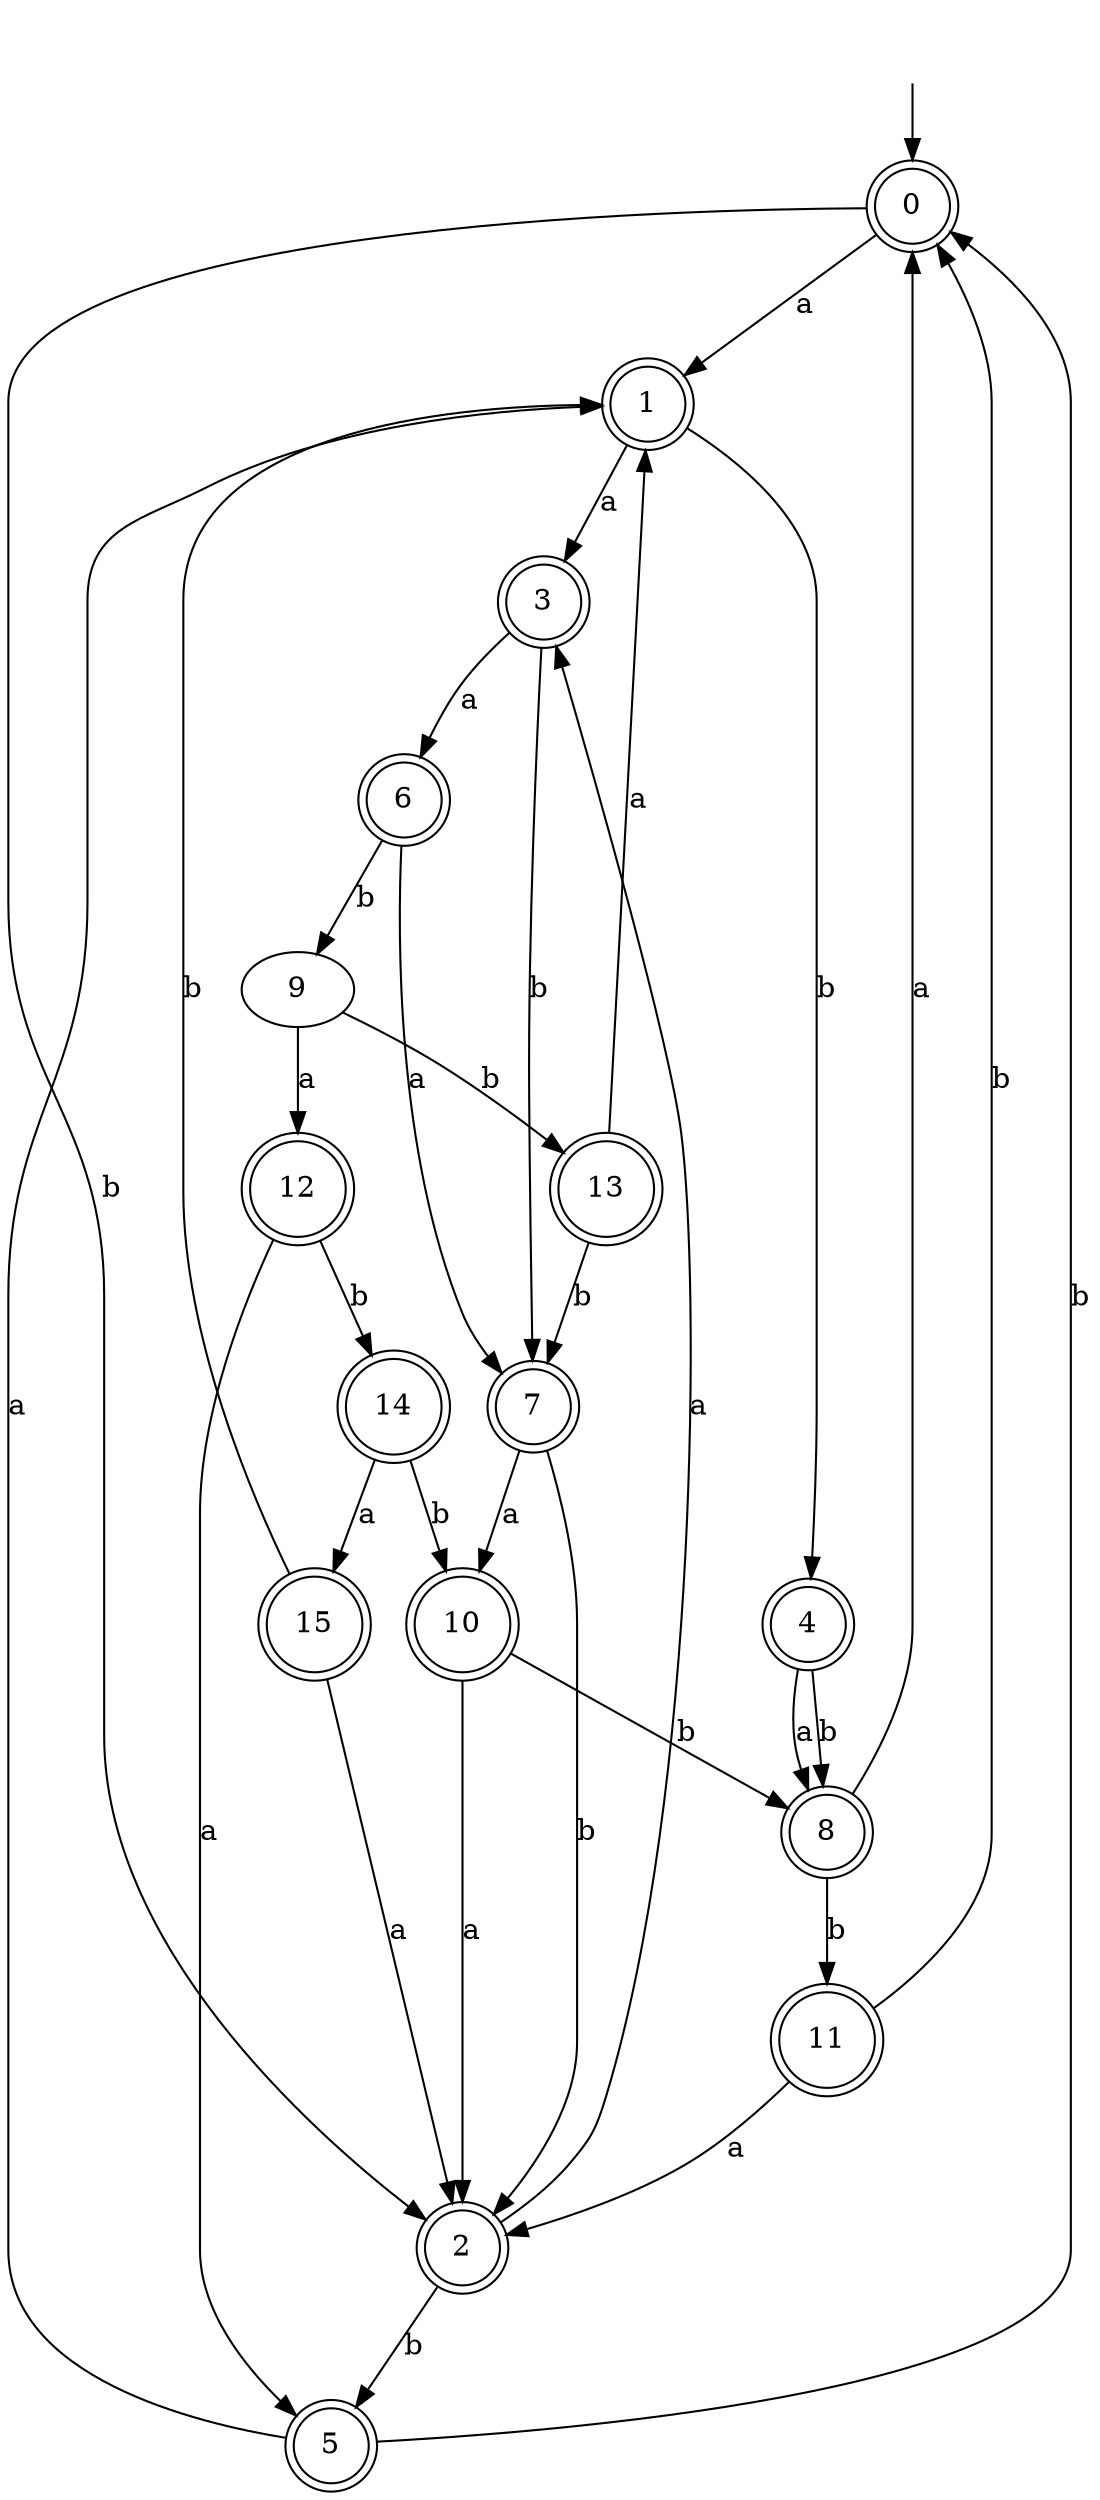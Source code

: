 digraph RandomDFA {
  __start0 [label="", shape=none];
  __start0 -> 0 [label=""];
  0 [shape=circle] [shape=doublecircle]
  0 -> 1 [label="a"]
  0 -> 2 [label="b"]
  1 [shape=doublecircle]
  1 -> 3 [label="a"]
  1 -> 4 [label="b"]
  2 [shape=doublecircle]
  2 -> 3 [label="a"]
  2 -> 5 [label="b"]
  3 [shape=doublecircle]
  3 -> 6 [label="a"]
  3 -> 7 [label="b"]
  4 [shape=doublecircle]
  4 -> 8 [label="a"]
  4 -> 8 [label="b"]
  5 [shape=doublecircle]
  5 -> 1 [label="a"]
  5 -> 0 [label="b"]
  6 [shape=doublecircle]
  6 -> 7 [label="a"]
  6 -> 9 [label="b"]
  7 [shape=doublecircle]
  7 -> 10 [label="a"]
  7 -> 2 [label="b"]
  8 [shape=doublecircle]
  8 -> 0 [label="a"]
  8 -> 11 [label="b"]
  9
  9 -> 12 [label="a"]
  9 -> 13 [label="b"]
  10 [shape=doublecircle]
  10 -> 2 [label="a"]
  10 -> 8 [label="b"]
  11 [shape=doublecircle]
  11 -> 2 [label="a"]
  11 -> 0 [label="b"]
  12 [shape=doublecircle]
  12 -> 5 [label="a"]
  12 -> 14 [label="b"]
  13 [shape=doublecircle]
  13 -> 1 [label="a"]
  13 -> 7 [label="b"]
  14 [shape=doublecircle]
  14 -> 15 [label="a"]
  14 -> 10 [label="b"]
  15 [shape=doublecircle]
  15 -> 2 [label="a"]
  15 -> 1 [label="b"]
}
